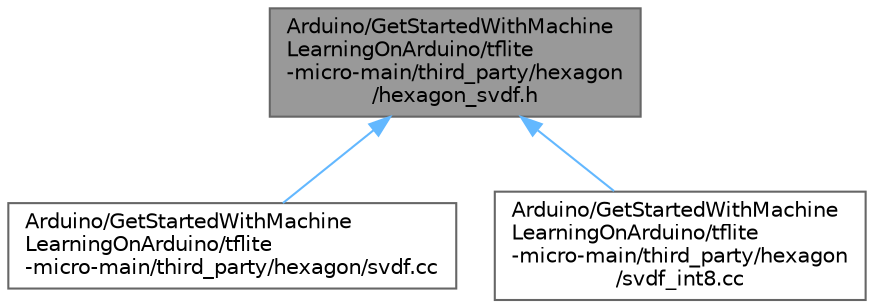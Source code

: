 digraph "Arduino/GetStartedWithMachineLearningOnArduino/tflite-micro-main/third_party/hexagon/hexagon_svdf.h"
{
 // LATEX_PDF_SIZE
  bgcolor="transparent";
  edge [fontname=Helvetica,fontsize=10,labelfontname=Helvetica,labelfontsize=10];
  node [fontname=Helvetica,fontsize=10,shape=box,height=0.2,width=0.4];
  Node1 [id="Node000001",label="Arduino/GetStartedWithMachine\lLearningOnArduino/tflite\l-micro-main/third_party/hexagon\l/hexagon_svdf.h",height=0.2,width=0.4,color="gray40", fillcolor="grey60", style="filled", fontcolor="black",tooltip=" "];
  Node1 -> Node2 [id="edge3_Node000001_Node000002",dir="back",color="steelblue1",style="solid",tooltip=" "];
  Node2 [id="Node000002",label="Arduino/GetStartedWithMachine\lLearningOnArduino/tflite\l-micro-main/third_party/hexagon/svdf.cc",height=0.2,width=0.4,color="grey40", fillcolor="white", style="filled",URL="$third__party_2hexagon_2svdf_8cc.html",tooltip=" "];
  Node1 -> Node3 [id="edge4_Node000001_Node000003",dir="back",color="steelblue1",style="solid",tooltip=" "];
  Node3 [id="Node000003",label="Arduino/GetStartedWithMachine\lLearningOnArduino/tflite\l-micro-main/third_party/hexagon\l/svdf_int8.cc",height=0.2,width=0.4,color="grey40", fillcolor="white", style="filled",URL="$svdf__int8_8cc.html",tooltip=" "];
}
